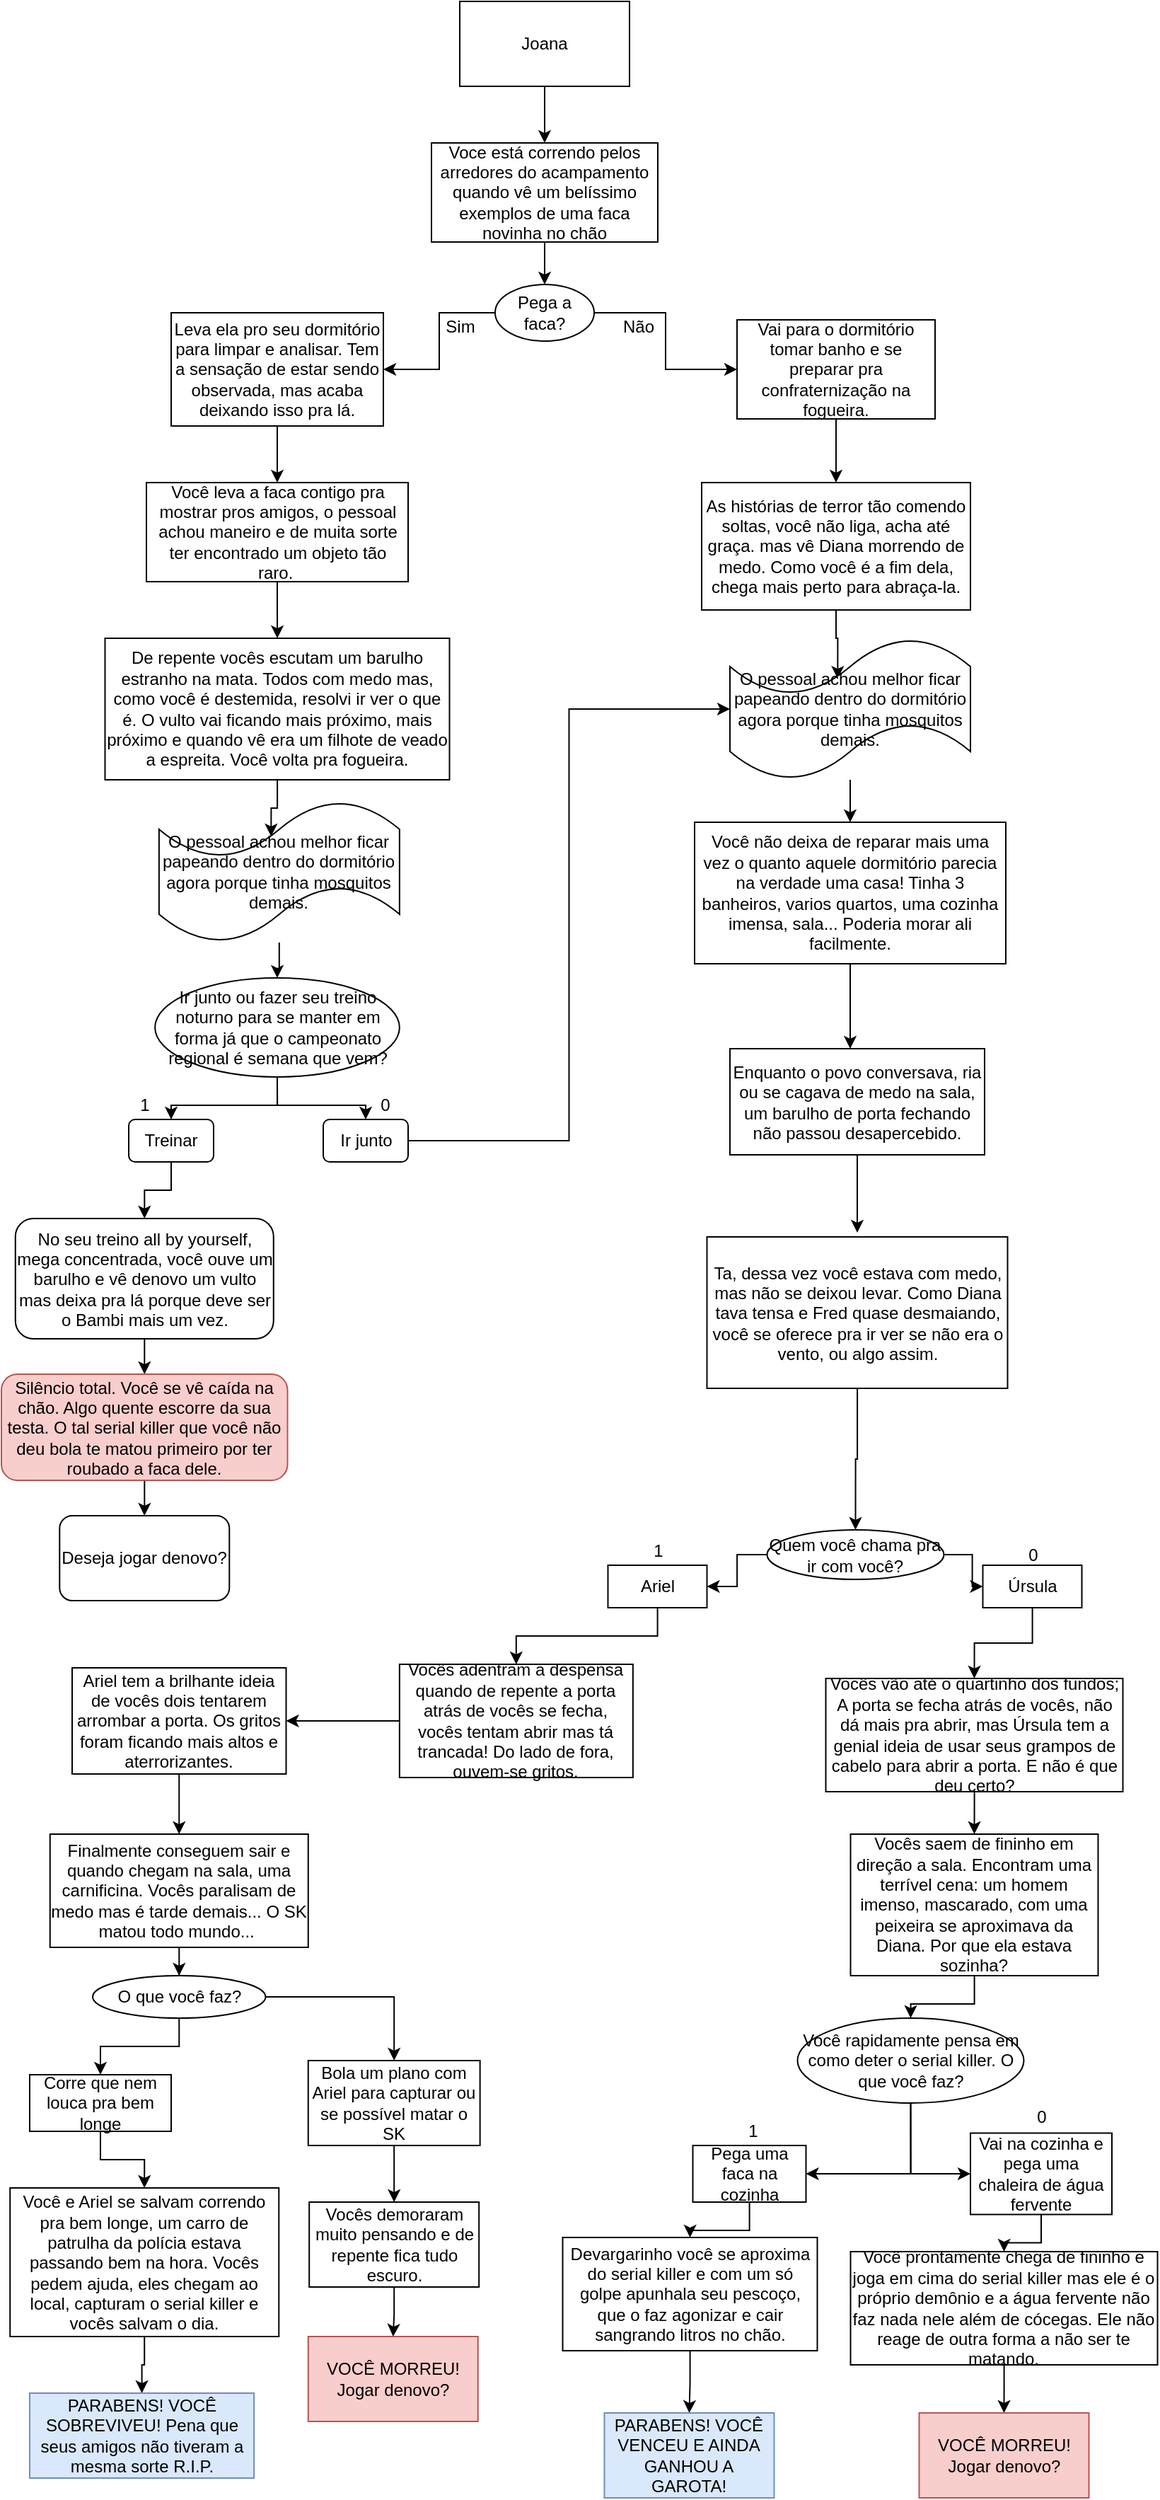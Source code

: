 <mxfile version="14.1.8" type="github">
  <diagram id="Jl-ld7IJY7KhRFW_68o6" name="Page-1">
    <mxGraphModel dx="1278" dy="548" grid="1" gridSize="10" guides="1" tooltips="1" connect="1" arrows="1" fold="1" page="1" pageScale="1" pageWidth="827" pageHeight="1169" math="0" shadow="0">
      <root>
        <mxCell id="0" />
        <mxCell id="1" parent="0" />
        <mxCell id="0uzeYFrNaxtriDSZuLDR-7" value="" style="edgeStyle=orthogonalEdgeStyle;rounded=0;orthogonalLoop=1;jettySize=auto;html=1;" parent="1" source="0uzeYFrNaxtriDSZuLDR-1" target="0uzeYFrNaxtriDSZuLDR-6" edge="1">
          <mxGeometry relative="1" as="geometry" />
        </mxCell>
        <mxCell id="0uzeYFrNaxtriDSZuLDR-1" value="Joana" style="rounded=0;whiteSpace=wrap;html=1;" parent="1" vertex="1">
          <mxGeometry x="334" y="20" width="120" height="60" as="geometry" />
        </mxCell>
        <mxCell id="0uzeYFrNaxtriDSZuLDR-21" style="edgeStyle=orthogonalEdgeStyle;rounded=0;orthogonalLoop=1;jettySize=auto;html=1;entryX=0.5;entryY=0;entryDx=0;entryDy=0;" parent="1" source="0uzeYFrNaxtriDSZuLDR-6" target="0uzeYFrNaxtriDSZuLDR-9" edge="1">
          <mxGeometry relative="1" as="geometry" />
        </mxCell>
        <mxCell id="0uzeYFrNaxtriDSZuLDR-6" value="Voce está correndo pelos arredores do acampamento quando vê um belíssimo exemplos de uma faca novinha no chão" style="rounded=0;whiteSpace=wrap;html=1;" parent="1" vertex="1">
          <mxGeometry x="314" y="120" width="160" height="70" as="geometry" />
        </mxCell>
        <mxCell id="0uzeYFrNaxtriDSZuLDR-20" style="edgeStyle=orthogonalEdgeStyle;rounded=0;orthogonalLoop=1;jettySize=auto;html=1;entryX=0;entryY=0.5;entryDx=0;entryDy=0;" parent="1" source="0uzeYFrNaxtriDSZuLDR-9" target="0uzeYFrNaxtriDSZuLDR-18" edge="1">
          <mxGeometry relative="1" as="geometry" />
        </mxCell>
        <mxCell id="0uzeYFrNaxtriDSZuLDR-22" style="edgeStyle=orthogonalEdgeStyle;rounded=0;orthogonalLoop=1;jettySize=auto;html=1;entryX=1;entryY=0.5;entryDx=0;entryDy=0;" parent="1" source="0uzeYFrNaxtriDSZuLDR-9" target="0uzeYFrNaxtriDSZuLDR-17" edge="1">
          <mxGeometry relative="1" as="geometry" />
        </mxCell>
        <mxCell id="0uzeYFrNaxtriDSZuLDR-9" value="Pega a faca?" style="ellipse;whiteSpace=wrap;html=1;" parent="1" vertex="1">
          <mxGeometry x="359" y="220" width="70" height="40" as="geometry" />
        </mxCell>
        <mxCell id="0uzeYFrNaxtriDSZuLDR-12" value="Sim" style="text;html=1;resizable=0;autosize=1;align=center;verticalAlign=middle;points=[];fillColor=none;strokeColor=none;rounded=0;" parent="1" vertex="1">
          <mxGeometry x="314" y="240" width="40" height="20" as="geometry" />
        </mxCell>
        <mxCell id="0uzeYFrNaxtriDSZuLDR-13" value="Não" style="text;html=1;resizable=0;autosize=1;align=center;verticalAlign=middle;points=[];fillColor=none;strokeColor=none;rounded=0;" parent="1" vertex="1">
          <mxGeometry x="440" y="240" width="40" height="20" as="geometry" />
        </mxCell>
        <mxCell id="0uzeYFrNaxtriDSZuLDR-24" value="" style="edgeStyle=orthogonalEdgeStyle;rounded=0;orthogonalLoop=1;jettySize=auto;html=1;" parent="1" source="0uzeYFrNaxtriDSZuLDR-17" target="0uzeYFrNaxtriDSZuLDR-23" edge="1">
          <mxGeometry relative="1" as="geometry" />
        </mxCell>
        <mxCell id="0uzeYFrNaxtriDSZuLDR-17" value="Leva ela pro seu dormitório para limpar e analisar. Tem a sensação de estar sendo observada, mas acaba deixando isso pra lá." style="rounded=0;whiteSpace=wrap;html=1;" parent="1" vertex="1">
          <mxGeometry x="130" y="240" width="150" height="80" as="geometry" />
        </mxCell>
        <mxCell id="0uzeYFrNaxtriDSZuLDR-47" value="" style="edgeStyle=orthogonalEdgeStyle;rounded=0;orthogonalLoop=1;jettySize=auto;html=1;" parent="1" source="0uzeYFrNaxtriDSZuLDR-18" target="0uzeYFrNaxtriDSZuLDR-46" edge="1">
          <mxGeometry relative="1" as="geometry" />
        </mxCell>
        <mxCell id="0uzeYFrNaxtriDSZuLDR-18" value="Vai para o dormitório tomar banho e se preparar pra confraternização na fogueira." style="rounded=0;whiteSpace=wrap;html=1;" parent="1" vertex="1">
          <mxGeometry x="530" y="245" width="140" height="70" as="geometry" />
        </mxCell>
        <mxCell id="0uzeYFrNaxtriDSZuLDR-26" value="" style="edgeStyle=orthogonalEdgeStyle;rounded=0;orthogonalLoop=1;jettySize=auto;html=1;" parent="1" source="0uzeYFrNaxtriDSZuLDR-23" target="0uzeYFrNaxtriDSZuLDR-25" edge="1">
          <mxGeometry relative="1" as="geometry" />
        </mxCell>
        <mxCell id="0uzeYFrNaxtriDSZuLDR-23" value="Você leva a faca contigo pra mostrar pros amigos, o pessoal achou maneiro e de muita sorte ter encontrado um objeto tão raro.&amp;nbsp;" style="whiteSpace=wrap;html=1;rounded=0;" parent="1" vertex="1">
          <mxGeometry x="112.5" y="360" width="185" height="70" as="geometry" />
        </mxCell>
        <mxCell id="0uzeYFrNaxtriDSZuLDR-29" value="" style="edgeStyle=orthogonalEdgeStyle;rounded=0;orthogonalLoop=1;jettySize=auto;html=1;entryX=0.466;entryY=0.25;entryDx=0;entryDy=0;entryPerimeter=0;" parent="1" source="0uzeYFrNaxtriDSZuLDR-25" target="0uzeYFrNaxtriDSZuLDR-58" edge="1">
          <mxGeometry relative="1" as="geometry">
            <mxPoint x="205" y="610" as="targetPoint" />
          </mxGeometry>
        </mxCell>
        <mxCell id="0uzeYFrNaxtriDSZuLDR-25" value="De repente vocês escutam um barulho estranho na mata. Todos com medo mas, como você é destemida, resolvi ir ver o que é. O vulto vai ficando mais próximo, mais próximo e quando vê era um filhote de veado a espreita. Você volta pra fogueira." style="whiteSpace=wrap;html=1;rounded=0;" parent="1" vertex="1">
          <mxGeometry x="83.25" y="470" width="243.5" height="100" as="geometry" />
        </mxCell>
        <mxCell id="0uzeYFrNaxtriDSZuLDR-34" style="edgeStyle=orthogonalEdgeStyle;rounded=0;orthogonalLoop=1;jettySize=auto;html=1;entryX=0.5;entryY=0;entryDx=0;entryDy=0;" parent="1" source="0uzeYFrNaxtriDSZuLDR-30" target="0uzeYFrNaxtriDSZuLDR-32" edge="1">
          <mxGeometry relative="1" as="geometry" />
        </mxCell>
        <mxCell id="0uzeYFrNaxtriDSZuLDR-35" style="edgeStyle=orthogonalEdgeStyle;rounded=0;orthogonalLoop=1;jettySize=auto;html=1;entryX=0.5;entryY=0;entryDx=0;entryDy=0;" parent="1" source="0uzeYFrNaxtriDSZuLDR-30" target="0uzeYFrNaxtriDSZuLDR-33" edge="1">
          <mxGeometry relative="1" as="geometry" />
        </mxCell>
        <mxCell id="0uzeYFrNaxtriDSZuLDR-30" value="Ir junto ou fazer seu treino noturno para se manter em forma já que o campeonato regional é semana que vem?" style="ellipse;whiteSpace=wrap;html=1;" parent="1" vertex="1">
          <mxGeometry x="118.56" y="710" width="172.87" height="70" as="geometry" />
        </mxCell>
        <mxCell id="0uzeYFrNaxtriDSZuLDR-42" style="edgeStyle=orthogonalEdgeStyle;rounded=0;orthogonalLoop=1;jettySize=auto;html=1;" parent="1" source="0uzeYFrNaxtriDSZuLDR-32" target="0uzeYFrNaxtriDSZuLDR-36" edge="1">
          <mxGeometry relative="1" as="geometry" />
        </mxCell>
        <mxCell id="0uzeYFrNaxtriDSZuLDR-32" value="Treinar" style="rounded=1;whiteSpace=wrap;html=1;" parent="1" vertex="1">
          <mxGeometry x="100" y="810" width="60" height="30" as="geometry" />
        </mxCell>
        <mxCell id="0uzeYFrNaxtriDSZuLDR-62" style="edgeStyle=orthogonalEdgeStyle;rounded=0;orthogonalLoop=1;jettySize=auto;html=1;entryX=0;entryY=0.5;entryDx=0;entryDy=0;entryPerimeter=0;" parent="1" source="0uzeYFrNaxtriDSZuLDR-33" target="0uzeYFrNaxtriDSZuLDR-60" edge="1">
          <mxGeometry relative="1" as="geometry" />
        </mxCell>
        <mxCell id="0uzeYFrNaxtriDSZuLDR-33" value="Ir junto" style="rounded=1;whiteSpace=wrap;html=1;" parent="1" vertex="1">
          <mxGeometry x="237.5" y="810" width="60" height="30" as="geometry" />
        </mxCell>
        <mxCell id="0uzeYFrNaxtriDSZuLDR-41" value="" style="edgeStyle=orthogonalEdgeStyle;rounded=0;orthogonalLoop=1;jettySize=auto;html=1;" parent="1" source="0uzeYFrNaxtriDSZuLDR-36" target="0uzeYFrNaxtriDSZuLDR-40" edge="1">
          <mxGeometry relative="1" as="geometry" />
        </mxCell>
        <mxCell id="0uzeYFrNaxtriDSZuLDR-36" value="No seu treino all by yourself, mega concentrada, você ouve um barulho e vê denovo um vulto mas deixa pra lá porque deve ser o Bambi mais um vez." style="whiteSpace=wrap;html=1;rounded=1;" parent="1" vertex="1">
          <mxGeometry x="19.88" y="880" width="182.5" height="85" as="geometry" />
        </mxCell>
        <mxCell id="0uzeYFrNaxtriDSZuLDR-44" value="" style="edgeStyle=orthogonalEdgeStyle;rounded=0;orthogonalLoop=1;jettySize=auto;html=1;" parent="1" source="0uzeYFrNaxtriDSZuLDR-40" target="0uzeYFrNaxtriDSZuLDR-43" edge="1">
          <mxGeometry relative="1" as="geometry" />
        </mxCell>
        <mxCell id="0uzeYFrNaxtriDSZuLDR-40" value="Silêncio total. Você se vê caída na chão. Algo quente escorre da sua testa. O tal serial killer que você não deu bola te matou primeiro por ter roubado a faca dele." style="whiteSpace=wrap;html=1;rounded=1;fillColor=#f8cecc;strokeColor=#b85450;" parent="1" vertex="1">
          <mxGeometry x="10" y="990" width="202.25" height="75" as="geometry" />
        </mxCell>
        <mxCell id="0uzeYFrNaxtriDSZuLDR-43" value="Deseja jogar denovo?" style="whiteSpace=wrap;html=1;rounded=1;" parent="1" vertex="1">
          <mxGeometry x="51.135" y="1090" width="120" height="60" as="geometry" />
        </mxCell>
        <mxCell id="0uzeYFrNaxtriDSZuLDR-54" style="edgeStyle=orthogonalEdgeStyle;rounded=0;orthogonalLoop=1;jettySize=auto;html=1;entryX=0.448;entryY=0.286;entryDx=0;entryDy=0;entryPerimeter=0;" parent="1" source="0uzeYFrNaxtriDSZuLDR-46" target="0uzeYFrNaxtriDSZuLDR-60" edge="1">
          <mxGeometry relative="1" as="geometry">
            <mxPoint x="600" y="490" as="targetPoint" />
          </mxGeometry>
        </mxCell>
        <mxCell id="0uzeYFrNaxtriDSZuLDR-46" value="As histórias de terror tão comendo soltas, você não liga, acha até graça. mas vê Diana morrendo de medo. Como você é a fim dela, chega mais perto para abraça-la." style="whiteSpace=wrap;html=1;rounded=0;" parent="1" vertex="1">
          <mxGeometry x="505" y="360" width="190" height="90" as="geometry" />
        </mxCell>
        <mxCell id="0uzeYFrNaxtriDSZuLDR-59" style="edgeStyle=orthogonalEdgeStyle;rounded=0;orthogonalLoop=1;jettySize=auto;html=1;entryX=0.5;entryY=0;entryDx=0;entryDy=0;" parent="1" source="0uzeYFrNaxtriDSZuLDR-58" target="0uzeYFrNaxtriDSZuLDR-30" edge="1">
          <mxGeometry relative="1" as="geometry" />
        </mxCell>
        <mxCell id="0uzeYFrNaxtriDSZuLDR-58" value="&lt;span&gt;O pessoal achou melhor ficar papeando dentro do dormitório agora porque tinha mosquitos demais.&lt;/span&gt;" style="shape=tape;whiteSpace=wrap;html=1;" parent="1" vertex="1">
          <mxGeometry x="121.43" y="585" width="170" height="100" as="geometry" />
        </mxCell>
        <mxCell id="0uzeYFrNaxtriDSZuLDR-67" style="edgeStyle=orthogonalEdgeStyle;rounded=0;orthogonalLoop=1;jettySize=auto;html=1;entryX=0.5;entryY=0;entryDx=0;entryDy=0;" parent="1" source="0uzeYFrNaxtriDSZuLDR-60" target="0uzeYFrNaxtriDSZuLDR-63" edge="1">
          <mxGeometry relative="1" as="geometry" />
        </mxCell>
        <mxCell id="0uzeYFrNaxtriDSZuLDR-60" value="&lt;span&gt;O pessoal achou melhor ficar papeando dentro do dormitório agora porque tinha mosquitos demais.&lt;/span&gt;" style="shape=tape;whiteSpace=wrap;html=1;" parent="1" vertex="1">
          <mxGeometry x="525" y="470" width="170" height="100" as="geometry" />
        </mxCell>
        <mxCell id="0uzeYFrNaxtriDSZuLDR-65" style="edgeStyle=orthogonalEdgeStyle;rounded=0;orthogonalLoop=1;jettySize=auto;html=1;" parent="1" source="0uzeYFrNaxtriDSZuLDR-63" edge="1">
          <mxGeometry relative="1" as="geometry">
            <mxPoint x="610" y="760" as="targetPoint" />
          </mxGeometry>
        </mxCell>
        <mxCell id="0uzeYFrNaxtriDSZuLDR-63" value="Você não deixa de reparar mais uma vez o quanto aquele dormitório parecia na verdade uma casa! Tinha 3 banheiros, varios quartos, uma cozinha imensa, sala... Poderia morar ali facilmente." style="whiteSpace=wrap;html=1;" parent="1" vertex="1">
          <mxGeometry x="500" y="600" width="220" height="100" as="geometry" />
        </mxCell>
        <mxCell id="0uzeYFrNaxtriDSZuLDR-69" style="edgeStyle=orthogonalEdgeStyle;rounded=0;orthogonalLoop=1;jettySize=auto;html=1;" parent="1" source="0uzeYFrNaxtriDSZuLDR-66" edge="1">
          <mxGeometry relative="1" as="geometry">
            <mxPoint x="615" y="890" as="targetPoint" />
          </mxGeometry>
        </mxCell>
        <mxCell id="0uzeYFrNaxtriDSZuLDR-66" value="Enquanto o povo conversava, ria ou se cagava de medo na sala, um barulho de porta fechando não passou desapercebido." style="rounded=0;whiteSpace=wrap;html=1;" parent="1" vertex="1">
          <mxGeometry x="525" y="760" width="180" height="75" as="geometry" />
        </mxCell>
        <mxCell id="0uzeYFrNaxtriDSZuLDR-76" value="" style="edgeStyle=orthogonalEdgeStyle;rounded=0;orthogonalLoop=1;jettySize=auto;html=1;entryX=0.5;entryY=0;entryDx=0;entryDy=0;" parent="1" source="0uzeYFrNaxtriDSZuLDR-70" target="0uzeYFrNaxtriDSZuLDR-102" edge="1">
          <mxGeometry relative="1" as="geometry">
            <mxPoint x="615" y="1040" as="targetPoint" />
          </mxGeometry>
        </mxCell>
        <mxCell id="0uzeYFrNaxtriDSZuLDR-70" value="Ta, dessa vez você estava com medo, mas não se deixou levar. Como Diana tava tensa e Fred quase desmaiando, você se oferece pra ir ver se não era o vento, ou algo assim." style="rounded=0;whiteSpace=wrap;html=1;" parent="1" vertex="1">
          <mxGeometry x="508.75" y="893" width="212.5" height="107" as="geometry" />
        </mxCell>
        <mxCell id="0uzeYFrNaxtriDSZuLDR-83" value="1" style="text;html=1;resizable=0;autosize=1;align=center;verticalAlign=middle;points=[];fillColor=none;strokeColor=none;rounded=0;" parent="1" vertex="1">
          <mxGeometry x="101.43" y="790" width="20" height="20" as="geometry" />
        </mxCell>
        <mxCell id="0uzeYFrNaxtriDSZuLDR-84" value="1" style="text;html=1;resizable=0;autosize=1;align=center;verticalAlign=middle;points=[];fillColor=none;strokeColor=none;rounded=0;" parent="1" vertex="1">
          <mxGeometry x="463.75" y="1105" width="20" height="20" as="geometry" />
        </mxCell>
        <mxCell id="0uzeYFrNaxtriDSZuLDR-85" value="0" style="text;html=1;resizable=0;autosize=1;align=center;verticalAlign=middle;points=[];fillColor=none;strokeColor=none;rounded=0;" parent="1" vertex="1">
          <mxGeometry x="271.43" y="790" width="20" height="20" as="geometry" />
        </mxCell>
        <mxCell id="0uzeYFrNaxtriDSZuLDR-86" value="0" style="text;html=1;resizable=0;autosize=1;align=center;verticalAlign=middle;points=[];fillColor=none;strokeColor=none;rounded=0;" parent="1" vertex="1">
          <mxGeometry x="728.75" y="1107.5" width="20" height="20" as="geometry" />
        </mxCell>
        <mxCell id="0uzeYFrNaxtriDSZuLDR-132" value="" style="edgeStyle=orthogonalEdgeStyle;rounded=0;orthogonalLoop=1;jettySize=auto;html=1;" parent="1" source="0uzeYFrNaxtriDSZuLDR-88" target="0uzeYFrNaxtriDSZuLDR-131" edge="1">
          <mxGeometry relative="1" as="geometry" />
        </mxCell>
        <mxCell id="0uzeYFrNaxtriDSZuLDR-88" value="Vocês adentram a despensa quando de repente a porta atrás de vocês se fecha, vocês tentam abrir mas tá trancada! Do lado de fora, ouvem-se gritos." style="rounded=0;whiteSpace=wrap;html=1;" parent="1" vertex="1">
          <mxGeometry x="291.43" y="1195" width="165" height="80" as="geometry" />
        </mxCell>
        <mxCell id="0uzeYFrNaxtriDSZuLDR-96" style="edgeStyle=orthogonalEdgeStyle;rounded=0;orthogonalLoop=1;jettySize=auto;html=1;entryX=0.5;entryY=0;entryDx=0;entryDy=0;" parent="1" source="0uzeYFrNaxtriDSZuLDR-91" target="0uzeYFrNaxtriDSZuLDR-95" edge="1">
          <mxGeometry relative="1" as="geometry" />
        </mxCell>
        <mxCell id="0uzeYFrNaxtriDSZuLDR-91" value="Vocês vão até o quartinho dos fundos; A porta se fecha atrás de vocês, não dá mais pra abrir, mas Úrsula tem a genial ideia de usar seus grampos de cabelo para abrir a porta. E não é que deu certo?" style="rounded=0;whiteSpace=wrap;html=1;" parent="1" vertex="1">
          <mxGeometry x="592.75" y="1205" width="210" height="80" as="geometry" />
        </mxCell>
        <mxCell id="0uzeYFrNaxtriDSZuLDR-124" style="edgeStyle=orthogonalEdgeStyle;rounded=0;orthogonalLoop=1;jettySize=auto;html=1;entryX=0.5;entryY=0;entryDx=0;entryDy=0;" parent="1" source="0uzeYFrNaxtriDSZuLDR-95" target="0uzeYFrNaxtriDSZuLDR-123" edge="1">
          <mxGeometry relative="1" as="geometry" />
        </mxCell>
        <mxCell id="0uzeYFrNaxtriDSZuLDR-95" value="Vocês saem de fininho em direção a sala. Encontram uma terrível cena: um homem imenso, mascarado, com uma peixeira se aproximava da Diana. Por que ela estava sozinha?" style="rounded=0;whiteSpace=wrap;html=1;" parent="1" vertex="1">
          <mxGeometry x="610.25" y="1315" width="175" height="100" as="geometry" />
        </mxCell>
        <mxCell id="0uzeYFrNaxtriDSZuLDR-128" style="edgeStyle=orthogonalEdgeStyle;rounded=0;orthogonalLoop=1;jettySize=auto;html=1;entryX=0.5;entryY=0;entryDx=0;entryDy=0;" parent="1" source="0uzeYFrNaxtriDSZuLDR-99" target="0uzeYFrNaxtriDSZuLDR-118" edge="1">
          <mxGeometry relative="1" as="geometry" />
        </mxCell>
        <mxCell id="0uzeYFrNaxtriDSZuLDR-99" value="Pega uma faca na cozinha" style="rounded=0;whiteSpace=wrap;html=1;" parent="1" vertex="1">
          <mxGeometry x="498.75" y="1535" width="80" height="40" as="geometry" />
        </mxCell>
        <mxCell id="0uzeYFrNaxtriDSZuLDR-108" style="edgeStyle=orthogonalEdgeStyle;rounded=0;orthogonalLoop=1;jettySize=auto;html=1;entryX=0.5;entryY=0;entryDx=0;entryDy=0;" parent="1" source="0uzeYFrNaxtriDSZuLDR-100" target="0uzeYFrNaxtriDSZuLDR-88" edge="1">
          <mxGeometry relative="1" as="geometry" />
        </mxCell>
        <mxCell id="0uzeYFrNaxtriDSZuLDR-100" value="Ariel" style="rounded=0;whiteSpace=wrap;html=1;" parent="1" vertex="1">
          <mxGeometry x="438.75" y="1125" width="70" height="30" as="geometry" />
        </mxCell>
        <mxCell id="0uzeYFrNaxtriDSZuLDR-107" style="edgeStyle=orthogonalEdgeStyle;rounded=0;orthogonalLoop=1;jettySize=auto;html=1;entryX=0.5;entryY=0;entryDx=0;entryDy=0;" parent="1" source="0uzeYFrNaxtriDSZuLDR-101" target="0uzeYFrNaxtriDSZuLDR-91" edge="1">
          <mxGeometry relative="1" as="geometry" />
        </mxCell>
        <mxCell id="0uzeYFrNaxtriDSZuLDR-101" value="Úrsula" style="rounded=0;whiteSpace=wrap;html=1;" parent="1" vertex="1">
          <mxGeometry x="703.75" y="1125" width="70" height="30" as="geometry" />
        </mxCell>
        <mxCell id="0uzeYFrNaxtriDSZuLDR-104" style="edgeStyle=orthogonalEdgeStyle;rounded=0;orthogonalLoop=1;jettySize=auto;html=1;entryX=0;entryY=0.5;entryDx=0;entryDy=0;" parent="1" source="0uzeYFrNaxtriDSZuLDR-102" target="0uzeYFrNaxtriDSZuLDR-101" edge="1">
          <mxGeometry relative="1" as="geometry" />
        </mxCell>
        <mxCell id="0uzeYFrNaxtriDSZuLDR-105" style="edgeStyle=orthogonalEdgeStyle;rounded=0;orthogonalLoop=1;jettySize=auto;html=1;entryX=1;entryY=0.5;entryDx=0;entryDy=0;" parent="1" source="0uzeYFrNaxtriDSZuLDR-102" target="0uzeYFrNaxtriDSZuLDR-100" edge="1">
          <mxGeometry relative="1" as="geometry" />
        </mxCell>
        <mxCell id="0uzeYFrNaxtriDSZuLDR-102" value="&lt;span&gt;Quem você chama pra ir com você?&lt;/span&gt;" style="ellipse;whiteSpace=wrap;html=1;" parent="1" vertex="1">
          <mxGeometry x="551.25" y="1100" width="125" height="35" as="geometry" />
        </mxCell>
        <mxCell id="0uzeYFrNaxtriDSZuLDR-127" style="edgeStyle=orthogonalEdgeStyle;rounded=0;orthogonalLoop=1;jettySize=auto;html=1;entryX=0.5;entryY=0;entryDx=0;entryDy=0;" parent="1" source="0uzeYFrNaxtriDSZuLDR-110" target="0uzeYFrNaxtriDSZuLDR-116" edge="1">
          <mxGeometry relative="1" as="geometry" />
        </mxCell>
        <mxCell id="0uzeYFrNaxtriDSZuLDR-110" value="Vai na cozinha e pega uma chaleira de água fervente" style="rounded=0;whiteSpace=wrap;html=1;" parent="1" vertex="1">
          <mxGeometry x="695" y="1526.25" width="100" height="57.5" as="geometry" />
        </mxCell>
        <mxCell id="0uzeYFrNaxtriDSZuLDR-113" value="1" style="text;html=1;resizable=0;autosize=1;align=center;verticalAlign=middle;points=[];fillColor=none;strokeColor=none;rounded=0;" parent="1" vertex="1">
          <mxGeometry x="531.25" y="1515" width="20" height="20" as="geometry" />
        </mxCell>
        <mxCell id="0uzeYFrNaxtriDSZuLDR-114" value="0" style="text;html=1;resizable=0;autosize=1;align=center;verticalAlign=middle;points=[];fillColor=none;strokeColor=none;rounded=0;" parent="1" vertex="1">
          <mxGeometry x="735" y="1505" width="20" height="20" as="geometry" />
        </mxCell>
        <mxCell id="0uzeYFrNaxtriDSZuLDR-129" style="edgeStyle=orthogonalEdgeStyle;rounded=0;orthogonalLoop=1;jettySize=auto;html=1;entryX=0.5;entryY=0;entryDx=0;entryDy=0;" parent="1" source="0uzeYFrNaxtriDSZuLDR-116" target="0uzeYFrNaxtriDSZuLDR-121" edge="1">
          <mxGeometry relative="1" as="geometry" />
        </mxCell>
        <mxCell id="0uzeYFrNaxtriDSZuLDR-116" value="Você prontamente chega de fininho e joga em cima do serial killer mas ele é o próprio demônio e a água fervente não faz nada nele além de cócegas. Ele não reage de outra forma a não ser te matando." style="rounded=0;whiteSpace=wrap;html=1;" parent="1" vertex="1">
          <mxGeometry x="610.25" y="1610" width="217" height="80" as="geometry" />
        </mxCell>
        <mxCell id="0uzeYFrNaxtriDSZuLDR-120" style="edgeStyle=orthogonalEdgeStyle;rounded=0;orthogonalLoop=1;jettySize=auto;html=1;entryX=0.5;entryY=0;entryDx=0;entryDy=0;" parent="1" source="0uzeYFrNaxtriDSZuLDR-118" target="0uzeYFrNaxtriDSZuLDR-119" edge="1">
          <mxGeometry relative="1" as="geometry" />
        </mxCell>
        <mxCell id="0uzeYFrNaxtriDSZuLDR-118" value="Devargarinho você se aproxima do serial killer e com um só golpe apunhala seu pescoço, que o faz agonizar e cair sangrando litros no chão." style="rounded=0;whiteSpace=wrap;html=1;" parent="1" vertex="1">
          <mxGeometry x="406.75" y="1600" width="180" height="80" as="geometry" />
        </mxCell>
        <mxCell id="0uzeYFrNaxtriDSZuLDR-119" value="PARABENS! VOCÊ VENCEU E AINDA GANHOU A GAROTA!" style="rounded=0;whiteSpace=wrap;html=1;fillColor=#dae8fc;strokeColor=#6c8ebf;" parent="1" vertex="1">
          <mxGeometry x="436.25" y="1724" width="120" height="60" as="geometry" />
        </mxCell>
        <mxCell id="0uzeYFrNaxtriDSZuLDR-121" value="VOCÊ MORREU! Jogar denovo?" style="rounded=0;whiteSpace=wrap;html=1;fillColor=#f8cecc;strokeColor=#b85450;" parent="1" vertex="1">
          <mxGeometry x="658.75" y="1724" width="120" height="60" as="geometry" />
        </mxCell>
        <mxCell id="0uzeYFrNaxtriDSZuLDR-125" style="edgeStyle=orthogonalEdgeStyle;rounded=0;orthogonalLoop=1;jettySize=auto;html=1;entryX=0;entryY=0.5;entryDx=0;entryDy=0;" parent="1" source="0uzeYFrNaxtriDSZuLDR-123" target="0uzeYFrNaxtriDSZuLDR-110" edge="1">
          <mxGeometry relative="1" as="geometry" />
        </mxCell>
        <mxCell id="0uzeYFrNaxtriDSZuLDR-130" style="edgeStyle=orthogonalEdgeStyle;rounded=0;orthogonalLoop=1;jettySize=auto;html=1;entryX=1;entryY=0.5;entryDx=0;entryDy=0;" parent="1" source="0uzeYFrNaxtriDSZuLDR-123" target="0uzeYFrNaxtriDSZuLDR-99" edge="1">
          <mxGeometry relative="1" as="geometry" />
        </mxCell>
        <mxCell id="0uzeYFrNaxtriDSZuLDR-123" value="&lt;span&gt;Você rapidamente pensa em como deter o serial killer. O que você faz?&lt;/span&gt;" style="ellipse;whiteSpace=wrap;html=1;" parent="1" vertex="1">
          <mxGeometry x="572.75" y="1445" width="160" height="60" as="geometry" />
        </mxCell>
        <mxCell id="0uzeYFrNaxtriDSZuLDR-134" value="" style="edgeStyle=orthogonalEdgeStyle;rounded=0;orthogonalLoop=1;jettySize=auto;html=1;" parent="1" source="0uzeYFrNaxtriDSZuLDR-131" target="0uzeYFrNaxtriDSZuLDR-133" edge="1">
          <mxGeometry relative="1" as="geometry" />
        </mxCell>
        <mxCell id="0uzeYFrNaxtriDSZuLDR-131" value="Ariel tem a brilhante ideia de vocês dois tentarem arrombar a porta. Os gritos foram ficando mais altos e aterrorizantes." style="whiteSpace=wrap;html=1;rounded=0;" parent="1" vertex="1">
          <mxGeometry x="60" y="1197.5" width="151.25" height="75" as="geometry" />
        </mxCell>
        <mxCell id="0uzeYFrNaxtriDSZuLDR-136" value="" style="edgeStyle=orthogonalEdgeStyle;rounded=0;orthogonalLoop=1;jettySize=auto;html=1;" parent="1" source="0uzeYFrNaxtriDSZuLDR-133" target="0uzeYFrNaxtriDSZuLDR-135" edge="1">
          <mxGeometry relative="1" as="geometry" />
        </mxCell>
        <mxCell id="0uzeYFrNaxtriDSZuLDR-133" value="Finalmente conseguem sair e quando chegam na sala, uma carnificina. Vocês paralisam de medo mas é tarde demais... O SK matou todo mundo...&amp;nbsp;" style="whiteSpace=wrap;html=1;rounded=0;" parent="1" vertex="1">
          <mxGeometry x="44.38" y="1315" width="182.5" height="80" as="geometry" />
        </mxCell>
        <mxCell id="0uzeYFrNaxtriDSZuLDR-138" value="" style="edgeStyle=orthogonalEdgeStyle;rounded=0;orthogonalLoop=1;jettySize=auto;html=1;" parent="1" source="0uzeYFrNaxtriDSZuLDR-135" target="0uzeYFrNaxtriDSZuLDR-137" edge="1">
          <mxGeometry relative="1" as="geometry" />
        </mxCell>
        <mxCell id="0uzeYFrNaxtriDSZuLDR-140" style="edgeStyle=orthogonalEdgeStyle;rounded=0;orthogonalLoop=1;jettySize=auto;html=1;" parent="1" source="0uzeYFrNaxtriDSZuLDR-135" target="0uzeYFrNaxtriDSZuLDR-139" edge="1">
          <mxGeometry relative="1" as="geometry" />
        </mxCell>
        <mxCell id="0uzeYFrNaxtriDSZuLDR-135" value="O que você faz?" style="ellipse;whiteSpace=wrap;html=1;rounded=0;" parent="1" vertex="1">
          <mxGeometry x="74.51" y="1415" width="122.25" height="30" as="geometry" />
        </mxCell>
        <mxCell id="0uzeYFrNaxtriDSZuLDR-149" value="" style="edgeStyle=orthogonalEdgeStyle;rounded=0;orthogonalLoop=1;jettySize=auto;html=1;" parent="1" source="0uzeYFrNaxtriDSZuLDR-137" target="0uzeYFrNaxtriDSZuLDR-148" edge="1">
          <mxGeometry relative="1" as="geometry" />
        </mxCell>
        <mxCell id="0uzeYFrNaxtriDSZuLDR-137" value="Corre que nem louca pra bem longe" style="whiteSpace=wrap;html=1;rounded=0;" parent="1" vertex="1">
          <mxGeometry x="29.99" y="1485" width="100.01" height="40" as="geometry" />
        </mxCell>
        <mxCell id="0uzeYFrNaxtriDSZuLDR-143" value="" style="edgeStyle=orthogonalEdgeStyle;rounded=0;orthogonalLoop=1;jettySize=auto;html=1;" parent="1" source="0uzeYFrNaxtriDSZuLDR-139" target="0uzeYFrNaxtriDSZuLDR-142" edge="1">
          <mxGeometry relative="1" as="geometry" />
        </mxCell>
        <mxCell id="0uzeYFrNaxtriDSZuLDR-139" value="Bola um plano com Ariel para capturar ou se possível matar o SK" style="whiteSpace=wrap;html=1;rounded=0;" parent="1" vertex="1">
          <mxGeometry x="226.88" y="1475" width="121.44" height="60" as="geometry" />
        </mxCell>
        <mxCell id="0uzeYFrNaxtriDSZuLDR-147" style="edgeStyle=orthogonalEdgeStyle;rounded=0;orthogonalLoop=1;jettySize=auto;html=1;entryX=0.5;entryY=0;entryDx=0;entryDy=0;" parent="1" source="0uzeYFrNaxtriDSZuLDR-142" target="0uzeYFrNaxtriDSZuLDR-146" edge="1">
          <mxGeometry relative="1" as="geometry" />
        </mxCell>
        <mxCell id="0uzeYFrNaxtriDSZuLDR-142" value="Vocês demoraram muito pensando e de repente fica tudo escuro." style="whiteSpace=wrap;html=1;rounded=0;" parent="1" vertex="1">
          <mxGeometry x="227.6" y="1575" width="120" height="60" as="geometry" />
        </mxCell>
        <mxCell id="0uzeYFrNaxtriDSZuLDR-146" value="VOCÊ MORREU! Jogar denovo?" style="rounded=0;whiteSpace=wrap;html=1;fillColor=#f8cecc;strokeColor=#b85450;" parent="1" vertex="1">
          <mxGeometry x="226.88" y="1670" width="120" height="60" as="geometry" />
        </mxCell>
        <mxCell id="0uzeYFrNaxtriDSZuLDR-151" style="edgeStyle=orthogonalEdgeStyle;rounded=0;orthogonalLoop=1;jettySize=auto;html=1;entryX=0.5;entryY=0;entryDx=0;entryDy=0;" parent="1" source="0uzeYFrNaxtriDSZuLDR-148" target="0uzeYFrNaxtriDSZuLDR-150" edge="1">
          <mxGeometry relative="1" as="geometry" />
        </mxCell>
        <mxCell id="0uzeYFrNaxtriDSZuLDR-148" value="Você e Ariel se salvam correndo pra bem longe, um carro de patrulha da polícia estava passando bem na hora. Vocês pedem ajuda, eles chegam ao local, capturam o serial killer e vocês salvam o dia." style="whiteSpace=wrap;html=1;rounded=0;" parent="1" vertex="1">
          <mxGeometry x="16.12" y="1565" width="190.01" height="105" as="geometry" />
        </mxCell>
        <mxCell id="0uzeYFrNaxtriDSZuLDR-150" value="PARABENS! VOCÊ SOBREVIVEU! Pena que seus amigos não tiveram a mesma sorte R.I.P." style="rounded=0;whiteSpace=wrap;html=1;fillColor=#dae8fc;strokeColor=#6c8ebf;" parent="1" vertex="1">
          <mxGeometry x="29.99" y="1710" width="158.57" height="60" as="geometry" />
        </mxCell>
      </root>
    </mxGraphModel>
  </diagram>
</mxfile>
